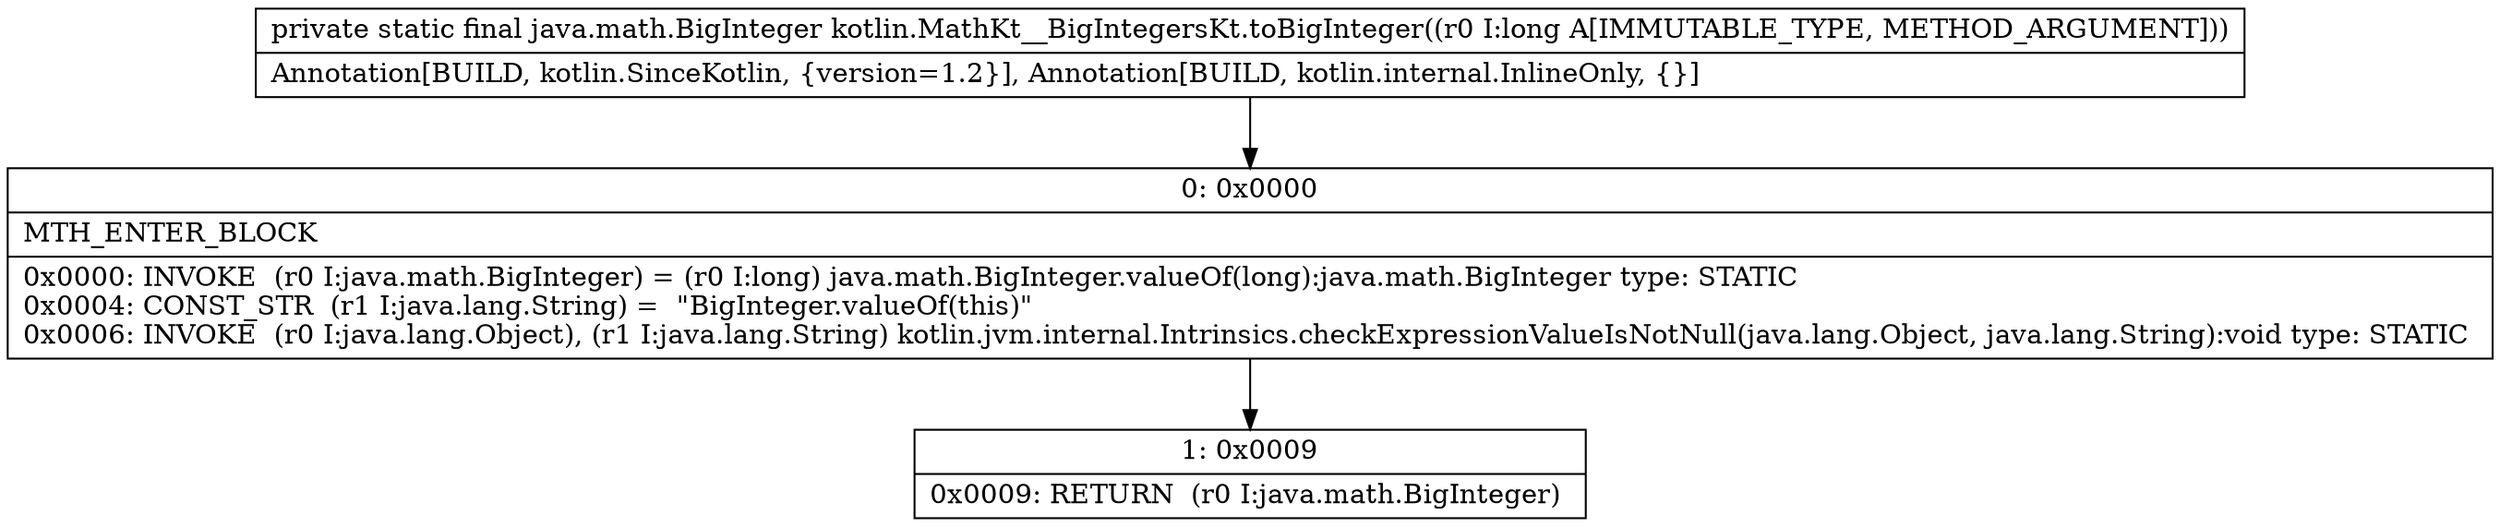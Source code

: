 digraph "CFG forkotlin.MathKt__BigIntegersKt.toBigInteger(J)Ljava\/math\/BigInteger;" {
Node_0 [shape=record,label="{0\:\ 0x0000|MTH_ENTER_BLOCK\l|0x0000: INVOKE  (r0 I:java.math.BigInteger) = (r0 I:long) java.math.BigInteger.valueOf(long):java.math.BigInteger type: STATIC \l0x0004: CONST_STR  (r1 I:java.lang.String) =  \"BigInteger.valueOf(this)\" \l0x0006: INVOKE  (r0 I:java.lang.Object), (r1 I:java.lang.String) kotlin.jvm.internal.Intrinsics.checkExpressionValueIsNotNull(java.lang.Object, java.lang.String):void type: STATIC \l}"];
Node_1 [shape=record,label="{1\:\ 0x0009|0x0009: RETURN  (r0 I:java.math.BigInteger) \l}"];
MethodNode[shape=record,label="{private static final java.math.BigInteger kotlin.MathKt__BigIntegersKt.toBigInteger((r0 I:long A[IMMUTABLE_TYPE, METHOD_ARGUMENT]))  | Annotation[BUILD, kotlin.SinceKotlin, \{version=1.2\}], Annotation[BUILD, kotlin.internal.InlineOnly, \{\}]\l}"];
MethodNode -> Node_0;
Node_0 -> Node_1;
}

